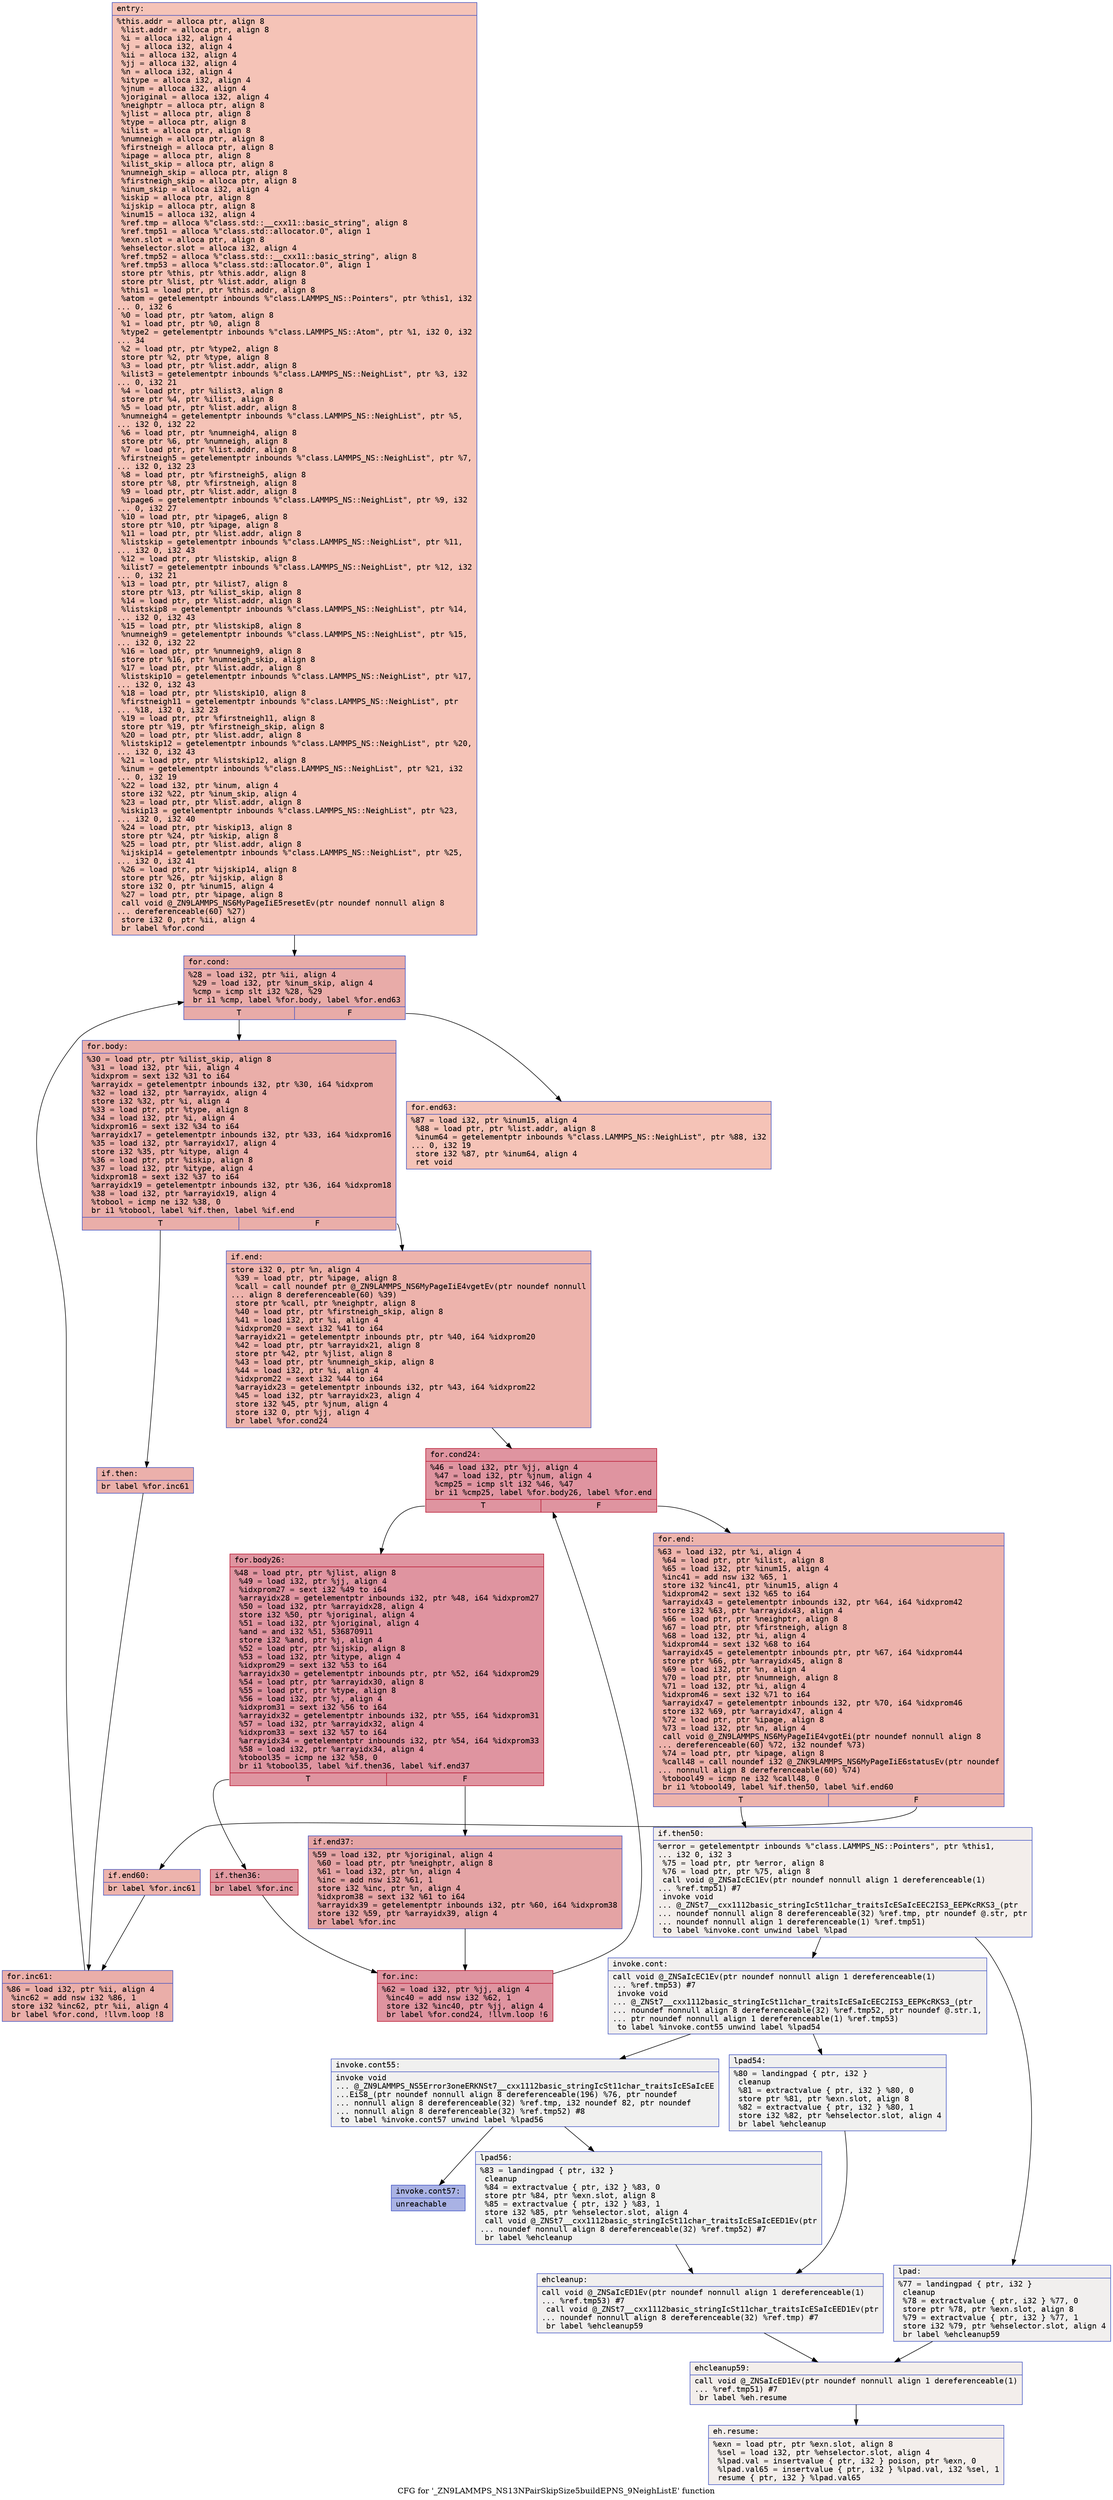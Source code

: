 digraph "CFG for '_ZN9LAMMPS_NS13NPairSkipSize5buildEPNS_9NeighListE' function" {
	label="CFG for '_ZN9LAMMPS_NS13NPairSkipSize5buildEPNS_9NeighListE' function";

	Node0x55d3675aa590 [shape=record,color="#3d50c3ff", style=filled, fillcolor="#e8765c70" fontname="Courier",label="{entry:\l|  %this.addr = alloca ptr, align 8\l  %list.addr = alloca ptr, align 8\l  %i = alloca i32, align 4\l  %j = alloca i32, align 4\l  %ii = alloca i32, align 4\l  %jj = alloca i32, align 4\l  %n = alloca i32, align 4\l  %itype = alloca i32, align 4\l  %jnum = alloca i32, align 4\l  %joriginal = alloca i32, align 4\l  %neighptr = alloca ptr, align 8\l  %jlist = alloca ptr, align 8\l  %type = alloca ptr, align 8\l  %ilist = alloca ptr, align 8\l  %numneigh = alloca ptr, align 8\l  %firstneigh = alloca ptr, align 8\l  %ipage = alloca ptr, align 8\l  %ilist_skip = alloca ptr, align 8\l  %numneigh_skip = alloca ptr, align 8\l  %firstneigh_skip = alloca ptr, align 8\l  %inum_skip = alloca i32, align 4\l  %iskip = alloca ptr, align 8\l  %ijskip = alloca ptr, align 8\l  %inum15 = alloca i32, align 4\l  %ref.tmp = alloca %\"class.std::__cxx11::basic_string\", align 8\l  %ref.tmp51 = alloca %\"class.std::allocator.0\", align 1\l  %exn.slot = alloca ptr, align 8\l  %ehselector.slot = alloca i32, align 4\l  %ref.tmp52 = alloca %\"class.std::__cxx11::basic_string\", align 8\l  %ref.tmp53 = alloca %\"class.std::allocator.0\", align 1\l  store ptr %this, ptr %this.addr, align 8\l  store ptr %list, ptr %list.addr, align 8\l  %this1 = load ptr, ptr %this.addr, align 8\l  %atom = getelementptr inbounds %\"class.LAMMPS_NS::Pointers\", ptr %this1, i32\l... 0, i32 6\l  %0 = load ptr, ptr %atom, align 8\l  %1 = load ptr, ptr %0, align 8\l  %type2 = getelementptr inbounds %\"class.LAMMPS_NS::Atom\", ptr %1, i32 0, i32\l... 34\l  %2 = load ptr, ptr %type2, align 8\l  store ptr %2, ptr %type, align 8\l  %3 = load ptr, ptr %list.addr, align 8\l  %ilist3 = getelementptr inbounds %\"class.LAMMPS_NS::NeighList\", ptr %3, i32\l... 0, i32 21\l  %4 = load ptr, ptr %ilist3, align 8\l  store ptr %4, ptr %ilist, align 8\l  %5 = load ptr, ptr %list.addr, align 8\l  %numneigh4 = getelementptr inbounds %\"class.LAMMPS_NS::NeighList\", ptr %5,\l... i32 0, i32 22\l  %6 = load ptr, ptr %numneigh4, align 8\l  store ptr %6, ptr %numneigh, align 8\l  %7 = load ptr, ptr %list.addr, align 8\l  %firstneigh5 = getelementptr inbounds %\"class.LAMMPS_NS::NeighList\", ptr %7,\l... i32 0, i32 23\l  %8 = load ptr, ptr %firstneigh5, align 8\l  store ptr %8, ptr %firstneigh, align 8\l  %9 = load ptr, ptr %list.addr, align 8\l  %ipage6 = getelementptr inbounds %\"class.LAMMPS_NS::NeighList\", ptr %9, i32\l... 0, i32 27\l  %10 = load ptr, ptr %ipage6, align 8\l  store ptr %10, ptr %ipage, align 8\l  %11 = load ptr, ptr %list.addr, align 8\l  %listskip = getelementptr inbounds %\"class.LAMMPS_NS::NeighList\", ptr %11,\l... i32 0, i32 43\l  %12 = load ptr, ptr %listskip, align 8\l  %ilist7 = getelementptr inbounds %\"class.LAMMPS_NS::NeighList\", ptr %12, i32\l... 0, i32 21\l  %13 = load ptr, ptr %ilist7, align 8\l  store ptr %13, ptr %ilist_skip, align 8\l  %14 = load ptr, ptr %list.addr, align 8\l  %listskip8 = getelementptr inbounds %\"class.LAMMPS_NS::NeighList\", ptr %14,\l... i32 0, i32 43\l  %15 = load ptr, ptr %listskip8, align 8\l  %numneigh9 = getelementptr inbounds %\"class.LAMMPS_NS::NeighList\", ptr %15,\l... i32 0, i32 22\l  %16 = load ptr, ptr %numneigh9, align 8\l  store ptr %16, ptr %numneigh_skip, align 8\l  %17 = load ptr, ptr %list.addr, align 8\l  %listskip10 = getelementptr inbounds %\"class.LAMMPS_NS::NeighList\", ptr %17,\l... i32 0, i32 43\l  %18 = load ptr, ptr %listskip10, align 8\l  %firstneigh11 = getelementptr inbounds %\"class.LAMMPS_NS::NeighList\", ptr\l... %18, i32 0, i32 23\l  %19 = load ptr, ptr %firstneigh11, align 8\l  store ptr %19, ptr %firstneigh_skip, align 8\l  %20 = load ptr, ptr %list.addr, align 8\l  %listskip12 = getelementptr inbounds %\"class.LAMMPS_NS::NeighList\", ptr %20,\l... i32 0, i32 43\l  %21 = load ptr, ptr %listskip12, align 8\l  %inum = getelementptr inbounds %\"class.LAMMPS_NS::NeighList\", ptr %21, i32\l... 0, i32 19\l  %22 = load i32, ptr %inum, align 4\l  store i32 %22, ptr %inum_skip, align 4\l  %23 = load ptr, ptr %list.addr, align 8\l  %iskip13 = getelementptr inbounds %\"class.LAMMPS_NS::NeighList\", ptr %23,\l... i32 0, i32 40\l  %24 = load ptr, ptr %iskip13, align 8\l  store ptr %24, ptr %iskip, align 8\l  %25 = load ptr, ptr %list.addr, align 8\l  %ijskip14 = getelementptr inbounds %\"class.LAMMPS_NS::NeighList\", ptr %25,\l... i32 0, i32 41\l  %26 = load ptr, ptr %ijskip14, align 8\l  store ptr %26, ptr %ijskip, align 8\l  store i32 0, ptr %inum15, align 4\l  %27 = load ptr, ptr %ipage, align 8\l  call void @_ZN9LAMMPS_NS6MyPageIiE5resetEv(ptr noundef nonnull align 8\l... dereferenceable(60) %27)\l  store i32 0, ptr %ii, align 4\l  br label %for.cond\l}"];
	Node0x55d3675aa590 -> Node0x55d3675af6d0[tooltip="entry -> for.cond\nProbability 100.00%" ];
	Node0x55d3675af6d0 [shape=record,color="#3d50c3ff", style=filled, fillcolor="#cc403a70" fontname="Courier",label="{for.cond:\l|  %28 = load i32, ptr %ii, align 4\l  %29 = load i32, ptr %inum_skip, align 4\l  %cmp = icmp slt i32 %28, %29\l  br i1 %cmp, label %for.body, label %for.end63\l|{<s0>T|<s1>F}}"];
	Node0x55d3675af6d0:s0 -> Node0x55d3675af980[tooltip="for.cond -> for.body\nProbability 96.88%" ];
	Node0x55d3675af6d0:s1 -> Node0x55d3675afa00[tooltip="for.cond -> for.end63\nProbability 3.12%" ];
	Node0x55d3675af980 [shape=record,color="#3d50c3ff", style=filled, fillcolor="#d0473d70" fontname="Courier",label="{for.body:\l|  %30 = load ptr, ptr %ilist_skip, align 8\l  %31 = load i32, ptr %ii, align 4\l  %idxprom = sext i32 %31 to i64\l  %arrayidx = getelementptr inbounds i32, ptr %30, i64 %idxprom\l  %32 = load i32, ptr %arrayidx, align 4\l  store i32 %32, ptr %i, align 4\l  %33 = load ptr, ptr %type, align 8\l  %34 = load i32, ptr %i, align 4\l  %idxprom16 = sext i32 %34 to i64\l  %arrayidx17 = getelementptr inbounds i32, ptr %33, i64 %idxprom16\l  %35 = load i32, ptr %arrayidx17, align 4\l  store i32 %35, ptr %itype, align 4\l  %36 = load ptr, ptr %iskip, align 8\l  %37 = load i32, ptr %itype, align 4\l  %idxprom18 = sext i32 %37 to i64\l  %arrayidx19 = getelementptr inbounds i32, ptr %36, i64 %idxprom18\l  %38 = load i32, ptr %arrayidx19, align 4\l  %tobool = icmp ne i32 %38, 0\l  br i1 %tobool, label %if.then, label %if.end\l|{<s0>T|<s1>F}}"];
	Node0x55d3675af980:s0 -> Node0x55d3675b0640[tooltip="for.body -> if.then\nProbability 62.50%" ];
	Node0x55d3675af980:s1 -> Node0x55d3675b06b0[tooltip="for.body -> if.end\nProbability 37.50%" ];
	Node0x55d3675b0640 [shape=record,color="#3d50c3ff", style=filled, fillcolor="#d24b4070" fontname="Courier",label="{if.then:\l|  br label %for.inc61\l}"];
	Node0x55d3675b0640 -> Node0x55d3675b0830[tooltip="if.then -> for.inc61\nProbability 100.00%" ];
	Node0x55d3675b06b0 [shape=record,color="#3d50c3ff", style=filled, fillcolor="#d6524470" fontname="Courier",label="{if.end:\l|  store i32 0, ptr %n, align 4\l  %39 = load ptr, ptr %ipage, align 8\l  %call = call noundef ptr @_ZN9LAMMPS_NS6MyPageIiE4vgetEv(ptr noundef nonnull\l... align 8 dereferenceable(60) %39)\l  store ptr %call, ptr %neighptr, align 8\l  %40 = load ptr, ptr %firstneigh_skip, align 8\l  %41 = load i32, ptr %i, align 4\l  %idxprom20 = sext i32 %41 to i64\l  %arrayidx21 = getelementptr inbounds ptr, ptr %40, i64 %idxprom20\l  %42 = load ptr, ptr %arrayidx21, align 8\l  store ptr %42, ptr %jlist, align 8\l  %43 = load ptr, ptr %numneigh_skip, align 8\l  %44 = load i32, ptr %i, align 4\l  %idxprom22 = sext i32 %44 to i64\l  %arrayidx23 = getelementptr inbounds i32, ptr %43, i64 %idxprom22\l  %45 = load i32, ptr %arrayidx23, align 4\l  store i32 %45, ptr %jnum, align 4\l  store i32 0, ptr %jj, align 4\l  br label %for.cond24\l}"];
	Node0x55d3675b06b0 -> Node0x55d3675b1460[tooltip="if.end -> for.cond24\nProbability 100.00%" ];
	Node0x55d3675b1460 [shape=record,color="#b70d28ff", style=filled, fillcolor="#b70d2870" fontname="Courier",label="{for.cond24:\l|  %46 = load i32, ptr %jj, align 4\l  %47 = load i32, ptr %jnum, align 4\l  %cmp25 = icmp slt i32 %46, %47\l  br i1 %cmp25, label %for.body26, label %for.end\l|{<s0>T|<s1>F}}"];
	Node0x55d3675b1460:s0 -> Node0x55d3675b1f70[tooltip="for.cond24 -> for.body26\nProbability 96.88%" ];
	Node0x55d3675b1460:s1 -> Node0x55d3675b1ff0[tooltip="for.cond24 -> for.end\nProbability 3.12%" ];
	Node0x55d3675b1f70 [shape=record,color="#b70d28ff", style=filled, fillcolor="#b70d2870" fontname="Courier",label="{for.body26:\l|  %48 = load ptr, ptr %jlist, align 8\l  %49 = load i32, ptr %jj, align 4\l  %idxprom27 = sext i32 %49 to i64\l  %arrayidx28 = getelementptr inbounds i32, ptr %48, i64 %idxprom27\l  %50 = load i32, ptr %arrayidx28, align 4\l  store i32 %50, ptr %joriginal, align 4\l  %51 = load i32, ptr %joriginal, align 4\l  %and = and i32 %51, 536870911\l  store i32 %and, ptr %j, align 4\l  %52 = load ptr, ptr %ijskip, align 8\l  %53 = load i32, ptr %itype, align 4\l  %idxprom29 = sext i32 %53 to i64\l  %arrayidx30 = getelementptr inbounds ptr, ptr %52, i64 %idxprom29\l  %54 = load ptr, ptr %arrayidx30, align 8\l  %55 = load ptr, ptr %type, align 8\l  %56 = load i32, ptr %j, align 4\l  %idxprom31 = sext i32 %56 to i64\l  %arrayidx32 = getelementptr inbounds i32, ptr %55, i64 %idxprom31\l  %57 = load i32, ptr %arrayidx32, align 4\l  %idxprom33 = sext i32 %57 to i64\l  %arrayidx34 = getelementptr inbounds i32, ptr %54, i64 %idxprom33\l  %58 = load i32, ptr %arrayidx34, align 4\l  %tobool35 = icmp ne i32 %58, 0\l  br i1 %tobool35, label %if.then36, label %if.end37\l|{<s0>T|<s1>F}}"];
	Node0x55d3675b1f70:s0 -> Node0x55d3675ac1f0[tooltip="for.body26 -> if.then36\nProbability 62.50%" ];
	Node0x55d3675b1f70:s1 -> Node0x55d3675ac270[tooltip="for.body26 -> if.end37\nProbability 37.50%" ];
	Node0x55d3675ac1f0 [shape=record,color="#b70d28ff", style=filled, fillcolor="#bb1b2c70" fontname="Courier",label="{if.then36:\l|  br label %for.inc\l}"];
	Node0x55d3675ac1f0 -> Node0x55d3675ac350[tooltip="if.then36 -> for.inc\nProbability 100.00%" ];
	Node0x55d3675ac270 [shape=record,color="#3d50c3ff", style=filled, fillcolor="#c32e3170" fontname="Courier",label="{if.end37:\l|  %59 = load i32, ptr %joriginal, align 4\l  %60 = load ptr, ptr %neighptr, align 8\l  %61 = load i32, ptr %n, align 4\l  %inc = add nsw i32 %61, 1\l  store i32 %inc, ptr %n, align 4\l  %idxprom38 = sext i32 %61 to i64\l  %arrayidx39 = getelementptr inbounds i32, ptr %60, i64 %idxprom38\l  store i32 %59, ptr %arrayidx39, align 4\l  br label %for.inc\l}"];
	Node0x55d3675ac270 -> Node0x55d3675ac350[tooltip="if.end37 -> for.inc\nProbability 100.00%" ];
	Node0x55d3675ac350 [shape=record,color="#b70d28ff", style=filled, fillcolor="#b70d2870" fontname="Courier",label="{for.inc:\l|  %62 = load i32, ptr %jj, align 4\l  %inc40 = add nsw i32 %62, 1\l  store i32 %inc40, ptr %jj, align 4\l  br label %for.cond24, !llvm.loop !6\l}"];
	Node0x55d3675ac350 -> Node0x55d3675b1460[tooltip="for.inc -> for.cond24\nProbability 100.00%" ];
	Node0x55d3675b1ff0 [shape=record,color="#3d50c3ff", style=filled, fillcolor="#d6524470" fontname="Courier",label="{for.end:\l|  %63 = load i32, ptr %i, align 4\l  %64 = load ptr, ptr %ilist, align 8\l  %65 = load i32, ptr %inum15, align 4\l  %inc41 = add nsw i32 %65, 1\l  store i32 %inc41, ptr %inum15, align 4\l  %idxprom42 = sext i32 %65 to i64\l  %arrayidx43 = getelementptr inbounds i32, ptr %64, i64 %idxprom42\l  store i32 %63, ptr %arrayidx43, align 4\l  %66 = load ptr, ptr %neighptr, align 8\l  %67 = load ptr, ptr %firstneigh, align 8\l  %68 = load i32, ptr %i, align 4\l  %idxprom44 = sext i32 %68 to i64\l  %arrayidx45 = getelementptr inbounds ptr, ptr %67, i64 %idxprom44\l  store ptr %66, ptr %arrayidx45, align 8\l  %69 = load i32, ptr %n, align 4\l  %70 = load ptr, ptr %numneigh, align 8\l  %71 = load i32, ptr %i, align 4\l  %idxprom46 = sext i32 %71 to i64\l  %arrayidx47 = getelementptr inbounds i32, ptr %70, i64 %idxprom46\l  store i32 %69, ptr %arrayidx47, align 4\l  %72 = load ptr, ptr %ipage, align 8\l  %73 = load i32, ptr %n, align 4\l  call void @_ZN9LAMMPS_NS6MyPageIiE4vgotEi(ptr noundef nonnull align 8\l... dereferenceable(60) %72, i32 noundef %73)\l  %74 = load ptr, ptr %ipage, align 8\l  %call48 = call noundef i32 @_ZNK9LAMMPS_NS6MyPageIiE6statusEv(ptr noundef\l... nonnull align 8 dereferenceable(60) %74)\l  %tobool49 = icmp ne i32 %call48, 0\l  br i1 %tobool49, label %if.then50, label %if.end60\l|{<s0>T|<s1>F}}"];
	Node0x55d3675b1ff0:s0 -> Node0x55d3675b64c0[tooltip="for.end -> if.then50\nProbability 0.00%" ];
	Node0x55d3675b1ff0:s1 -> Node0x55d3675b6510[tooltip="for.end -> if.end60\nProbability 100.00%" ];
	Node0x55d3675b64c0 [shape=record,color="#3d50c3ff", style=filled, fillcolor="#e5d8d170" fontname="Courier",label="{if.then50:\l|  %error = getelementptr inbounds %\"class.LAMMPS_NS::Pointers\", ptr %this1,\l... i32 0, i32 3\l  %75 = load ptr, ptr %error, align 8\l  %76 = load ptr, ptr %75, align 8\l  call void @_ZNSaIcEC1Ev(ptr noundef nonnull align 1 dereferenceable(1)\l... %ref.tmp51) #7\l  invoke void\l... @_ZNSt7__cxx1112basic_stringIcSt11char_traitsIcESaIcEEC2IS3_EEPKcRKS3_(ptr\l... noundef nonnull align 8 dereferenceable(32) %ref.tmp, ptr noundef @.str, ptr\l... noundef nonnull align 1 dereferenceable(1) %ref.tmp51)\l          to label %invoke.cont unwind label %lpad\l}"];
	Node0x55d3675b64c0 -> Node0x55d3675b6b50[tooltip="if.then50 -> invoke.cont\nProbability 50.00%" ];
	Node0x55d3675b64c0 -> Node0x55d3675b6c30[tooltip="if.then50 -> lpad\nProbability 50.00%" ];
	Node0x55d3675b6b50 [shape=record,color="#3d50c3ff", style=filled, fillcolor="#e0dbd870" fontname="Courier",label="{invoke.cont:\l|  call void @_ZNSaIcEC1Ev(ptr noundef nonnull align 1 dereferenceable(1)\l... %ref.tmp53) #7\l  invoke void\l... @_ZNSt7__cxx1112basic_stringIcSt11char_traitsIcESaIcEEC2IS3_EEPKcRKS3_(ptr\l... noundef nonnull align 8 dereferenceable(32) %ref.tmp52, ptr noundef @.str.1,\l... ptr noundef nonnull align 1 dereferenceable(1) %ref.tmp53)\l          to label %invoke.cont55 unwind label %lpad54\l}"];
	Node0x55d3675b6b50 -> Node0x55d3675b6fc0[tooltip="invoke.cont -> invoke.cont55\nProbability 50.00%" ];
	Node0x55d3675b6b50 -> Node0x55d3675b7010[tooltip="invoke.cont -> lpad54\nProbability 50.00%" ];
	Node0x55d3675b6fc0 [shape=record,color="#3d50c3ff", style=filled, fillcolor="#dedcdb70" fontname="Courier",label="{invoke.cont55:\l|  invoke void\l... @_ZN9LAMMPS_NS5Error3oneERKNSt7__cxx1112basic_stringIcSt11char_traitsIcESaIcEE\l...EiS8_(ptr noundef nonnull align 8 dereferenceable(196) %76, ptr noundef\l... nonnull align 8 dereferenceable(32) %ref.tmp, i32 noundef 82, ptr noundef\l... nonnull align 8 dereferenceable(32) %ref.tmp52) #8\l          to label %invoke.cont57 unwind label %lpad56\l}"];
	Node0x55d3675b6fc0 -> Node0x55d3675b6f70[tooltip="invoke.cont55 -> invoke.cont57\nProbability 0.00%" ];
	Node0x55d3675b6fc0 -> Node0x55d3675b7390[tooltip="invoke.cont55 -> lpad56\nProbability 100.00%" ];
	Node0x55d3675b6f70 [shape=record,color="#3d50c3ff", style=filled, fillcolor="#3d50c370" fontname="Courier",label="{invoke.cont57:\l|  unreachable\l}"];
	Node0x55d3675b6c30 [shape=record,color="#3d50c3ff", style=filled, fillcolor="#e0dbd870" fontname="Courier",label="{lpad:\l|  %77 = landingpad \{ ptr, i32 \}\l          cleanup\l  %78 = extractvalue \{ ptr, i32 \} %77, 0\l  store ptr %78, ptr %exn.slot, align 8\l  %79 = extractvalue \{ ptr, i32 \} %77, 1\l  store i32 %79, ptr %ehselector.slot, align 4\l  br label %ehcleanup59\l}"];
	Node0x55d3675b6c30 -> Node0x55d3675b7a30[tooltip="lpad -> ehcleanup59\nProbability 100.00%" ];
	Node0x55d3675b7010 [shape=record,color="#3d50c3ff", style=filled, fillcolor="#dedcdb70" fontname="Courier",label="{lpad54:\l|  %80 = landingpad \{ ptr, i32 \}\l          cleanup\l  %81 = extractvalue \{ ptr, i32 \} %80, 0\l  store ptr %81, ptr %exn.slot, align 8\l  %82 = extractvalue \{ ptr, i32 \} %80, 1\l  store i32 %82, ptr %ehselector.slot, align 4\l  br label %ehcleanup\l}"];
	Node0x55d3675b7010 -> Node0x55d3675b7d80[tooltip="lpad54 -> ehcleanup\nProbability 100.00%" ];
	Node0x55d3675b7390 [shape=record,color="#3d50c3ff", style=filled, fillcolor="#dedcdb70" fontname="Courier",label="{lpad56:\l|  %83 = landingpad \{ ptr, i32 \}\l          cleanup\l  %84 = extractvalue \{ ptr, i32 \} %83, 0\l  store ptr %84, ptr %exn.slot, align 8\l  %85 = extractvalue \{ ptr, i32 \} %83, 1\l  store i32 %85, ptr %ehselector.slot, align 4\l  call void @_ZNSt7__cxx1112basic_stringIcSt11char_traitsIcESaIcEED1Ev(ptr\l... noundef nonnull align 8 dereferenceable(32) %ref.tmp52) #7\l  br label %ehcleanup\l}"];
	Node0x55d3675b7390 -> Node0x55d3675b7d80[tooltip="lpad56 -> ehcleanup\nProbability 100.00%" ];
	Node0x55d3675b7d80 [shape=record,color="#3d50c3ff", style=filled, fillcolor="#e0dbd870" fontname="Courier",label="{ehcleanup:\l|  call void @_ZNSaIcED1Ev(ptr noundef nonnull align 1 dereferenceable(1)\l... %ref.tmp53) #7\l  call void @_ZNSt7__cxx1112basic_stringIcSt11char_traitsIcESaIcEED1Ev(ptr\l... noundef nonnull align 8 dereferenceable(32) %ref.tmp) #7\l  br label %ehcleanup59\l}"];
	Node0x55d3675b7d80 -> Node0x55d3675b7a30[tooltip="ehcleanup -> ehcleanup59\nProbability 100.00%" ];
	Node0x55d3675b7a30 [shape=record,color="#3d50c3ff", style=filled, fillcolor="#e5d8d170" fontname="Courier",label="{ehcleanup59:\l|  call void @_ZNSaIcED1Ev(ptr noundef nonnull align 1 dereferenceable(1)\l... %ref.tmp51) #7\l  br label %eh.resume\l}"];
	Node0x55d3675b7a30 -> Node0x55d3675b87e0[tooltip="ehcleanup59 -> eh.resume\nProbability 100.00%" ];
	Node0x55d3675b6510 [shape=record,color="#3d50c3ff", style=filled, fillcolor="#d6524470" fontname="Courier",label="{if.end60:\l|  br label %for.inc61\l}"];
	Node0x55d3675b6510 -> Node0x55d3675b0830[tooltip="if.end60 -> for.inc61\nProbability 100.00%" ];
	Node0x55d3675b0830 [shape=record,color="#3d50c3ff", style=filled, fillcolor="#d0473d70" fontname="Courier",label="{for.inc61:\l|  %86 = load i32, ptr %ii, align 4\l  %inc62 = add nsw i32 %86, 1\l  store i32 %inc62, ptr %ii, align 4\l  br label %for.cond, !llvm.loop !8\l}"];
	Node0x55d3675b0830 -> Node0x55d3675af6d0[tooltip="for.inc61 -> for.cond\nProbability 100.00%" ];
	Node0x55d3675afa00 [shape=record,color="#3d50c3ff", style=filled, fillcolor="#e8765c70" fontname="Courier",label="{for.end63:\l|  %87 = load i32, ptr %inum15, align 4\l  %88 = load ptr, ptr %list.addr, align 8\l  %inum64 = getelementptr inbounds %\"class.LAMMPS_NS::NeighList\", ptr %88, i32\l... 0, i32 19\l  store i32 %87, ptr %inum64, align 4\l  ret void\l}"];
	Node0x55d3675b87e0 [shape=record,color="#3d50c3ff", style=filled, fillcolor="#e5d8d170" fontname="Courier",label="{eh.resume:\l|  %exn = load ptr, ptr %exn.slot, align 8\l  %sel = load i32, ptr %ehselector.slot, align 4\l  %lpad.val = insertvalue \{ ptr, i32 \} poison, ptr %exn, 0\l  %lpad.val65 = insertvalue \{ ptr, i32 \} %lpad.val, i32 %sel, 1\l  resume \{ ptr, i32 \} %lpad.val65\l}"];
}
